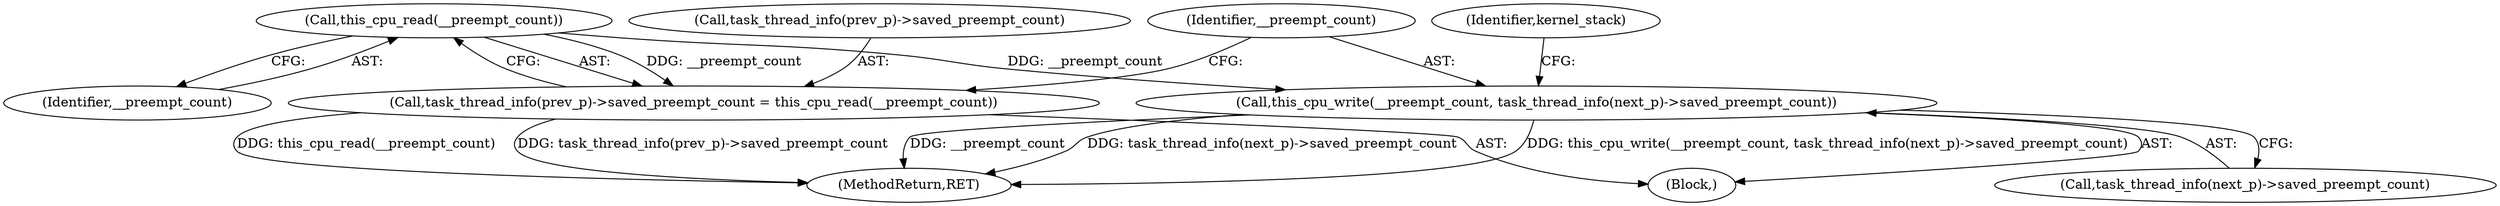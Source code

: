 digraph "0_linux_f647d7c155f069c1a068030255c300663516420e@API" {
"1000298" [label="(Call,this_cpu_read(__preempt_count))"];
"1000293" [label="(Call,task_thread_info(prev_p)->saved_preempt_count = this_cpu_read(__preempt_count))"];
"1000300" [label="(Call,this_cpu_write(__preempt_count, task_thread_info(next_p)->saved_preempt_count))"];
"1000302" [label="(Call,task_thread_info(next_p)->saved_preempt_count)"];
"1000307" [label="(Identifier,kernel_stack)"];
"1000114" [label="(Block,)"];
"1000300" [label="(Call,this_cpu_write(__preempt_count, task_thread_info(next_p)->saved_preempt_count))"];
"1000301" [label="(Identifier,__preempt_count)"];
"1000298" [label="(Call,this_cpu_read(__preempt_count))"];
"1000299" [label="(Identifier,__preempt_count)"];
"1000293" [label="(Call,task_thread_info(prev_p)->saved_preempt_count = this_cpu_read(__preempt_count))"];
"1000337" [label="(MethodReturn,RET)"];
"1000294" [label="(Call,task_thread_info(prev_p)->saved_preempt_count)"];
"1000298" -> "1000293"  [label="AST: "];
"1000298" -> "1000299"  [label="CFG: "];
"1000299" -> "1000298"  [label="AST: "];
"1000293" -> "1000298"  [label="CFG: "];
"1000298" -> "1000293"  [label="DDG: __preempt_count"];
"1000298" -> "1000300"  [label="DDG: __preempt_count"];
"1000293" -> "1000114"  [label="AST: "];
"1000294" -> "1000293"  [label="AST: "];
"1000301" -> "1000293"  [label="CFG: "];
"1000293" -> "1000337"  [label="DDG: this_cpu_read(__preempt_count)"];
"1000293" -> "1000337"  [label="DDG: task_thread_info(prev_p)->saved_preempt_count"];
"1000300" -> "1000114"  [label="AST: "];
"1000300" -> "1000302"  [label="CFG: "];
"1000301" -> "1000300"  [label="AST: "];
"1000302" -> "1000300"  [label="AST: "];
"1000307" -> "1000300"  [label="CFG: "];
"1000300" -> "1000337"  [label="DDG: __preempt_count"];
"1000300" -> "1000337"  [label="DDG: task_thread_info(next_p)->saved_preempt_count"];
"1000300" -> "1000337"  [label="DDG: this_cpu_write(__preempt_count, task_thread_info(next_p)->saved_preempt_count)"];
}
